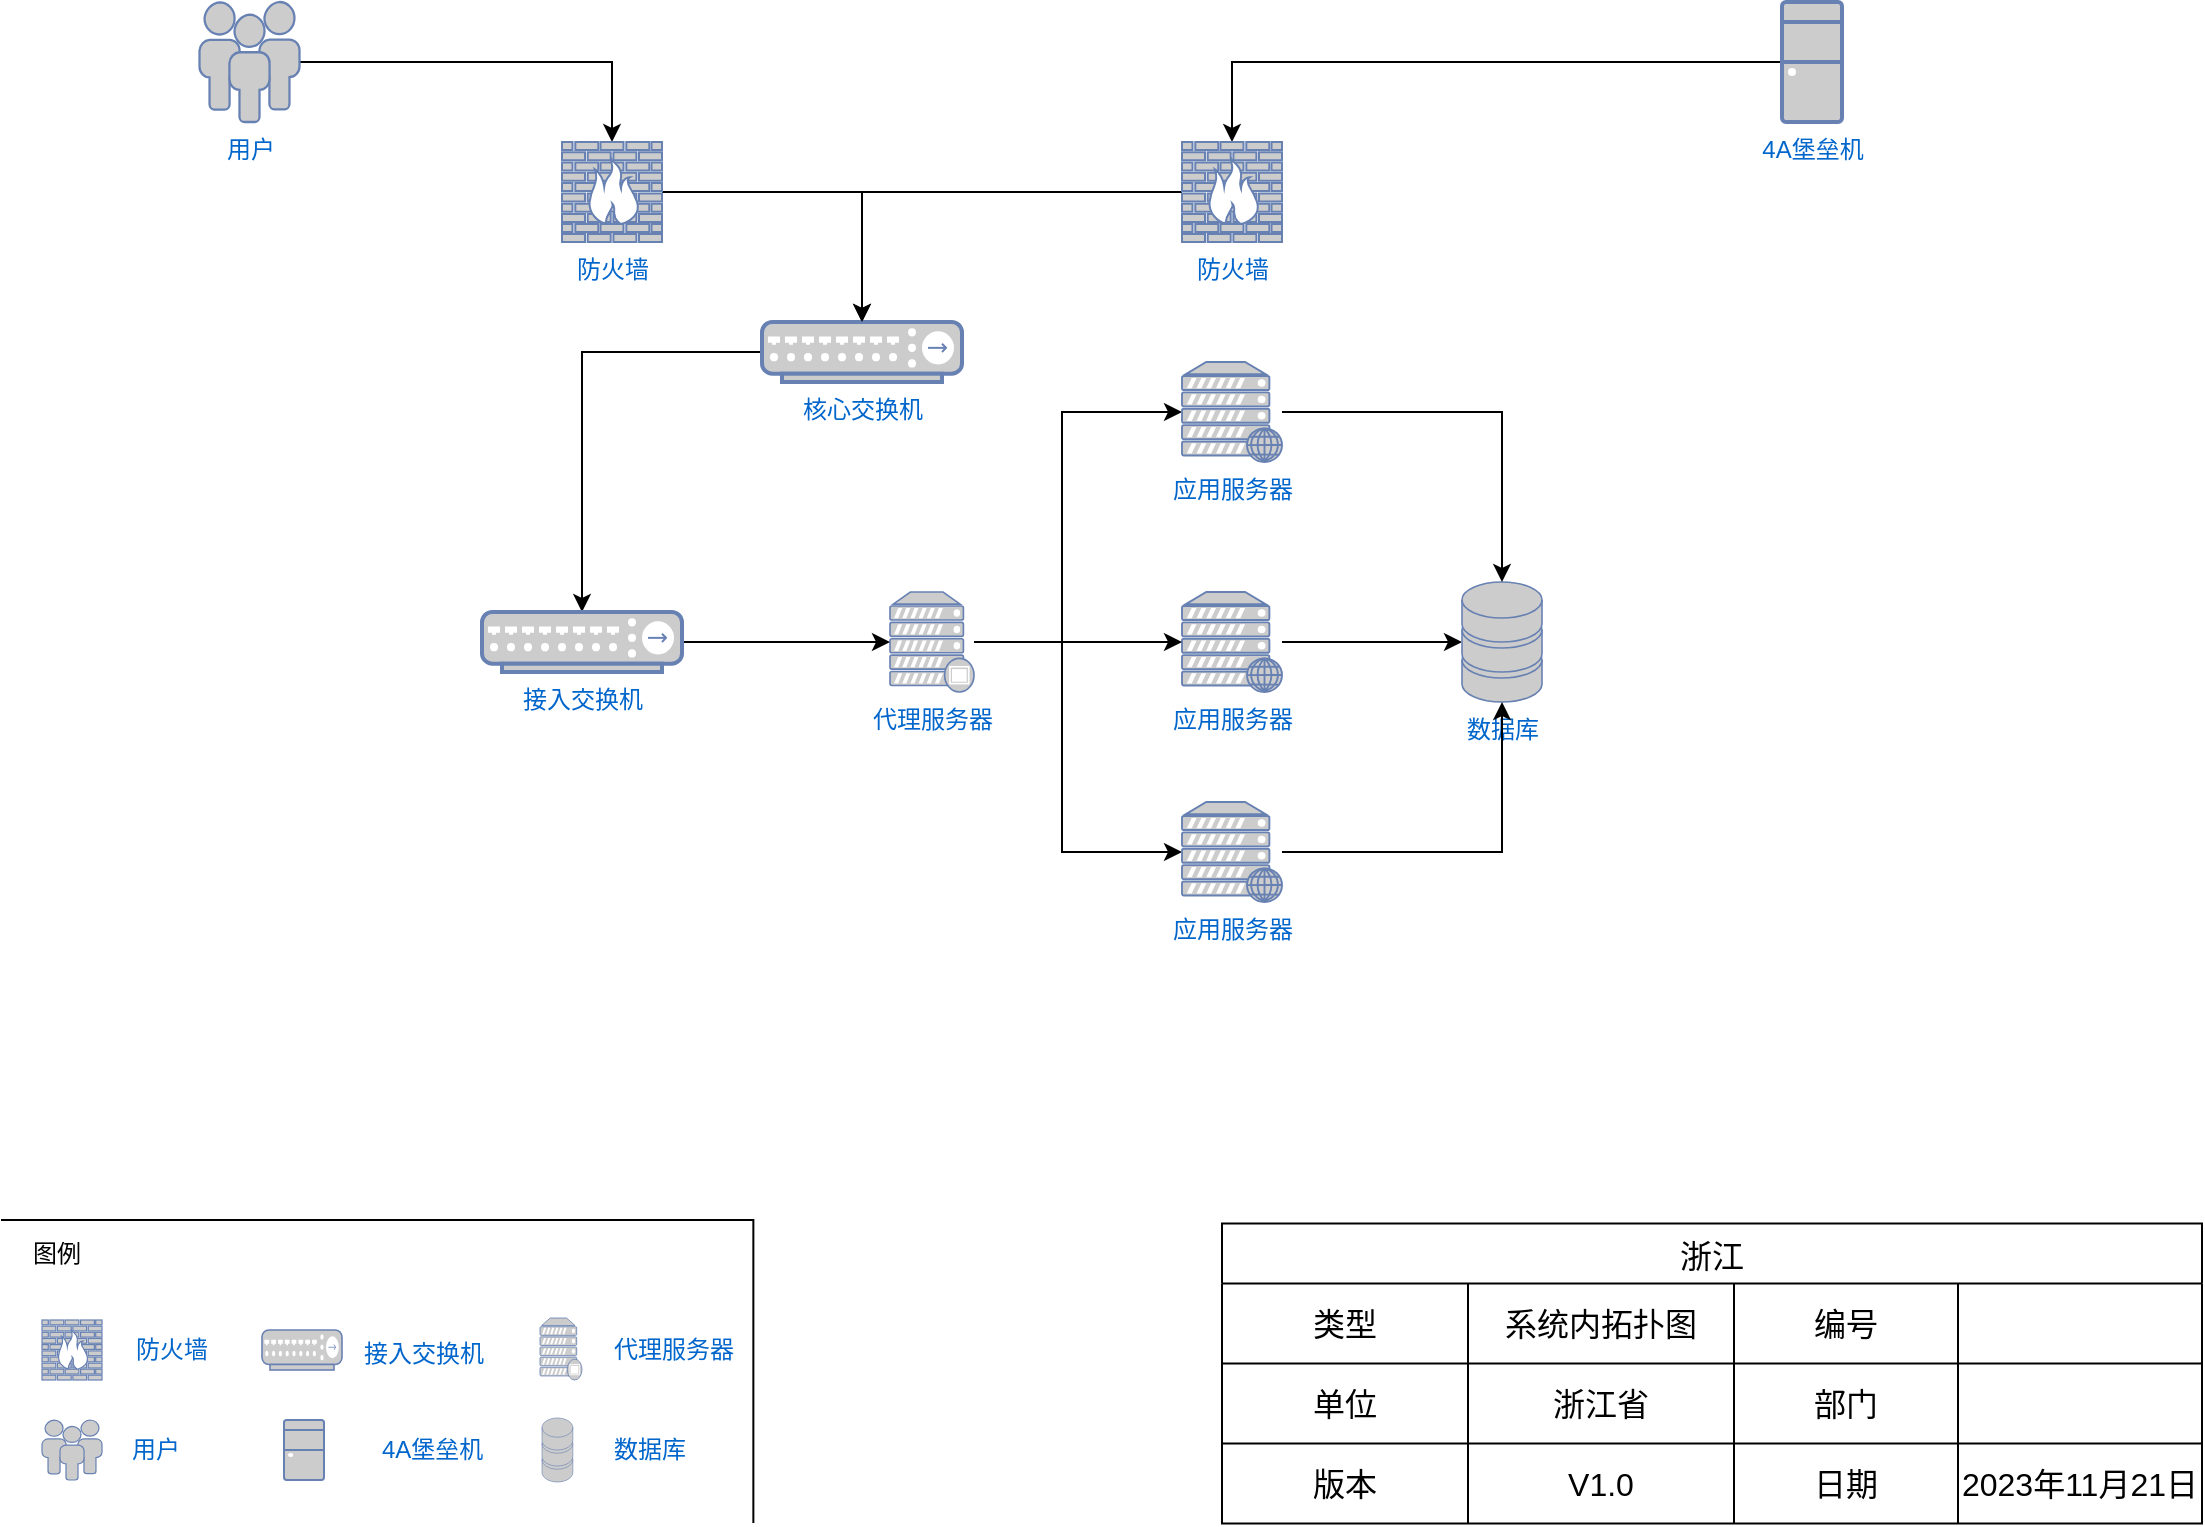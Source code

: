 <mxfile version="22.1.3" type="github">
  <diagram name="Page-1" id="N03-g4pvV7ls1qnGNdEI">
    <mxGraphModel dx="1296" dy="760" grid="1" gridSize="10" guides="1" tooltips="1" connect="1" arrows="1" fold="1" page="1" pageScale="1" pageWidth="1100" pageHeight="850" math="0" shadow="0">
      <root>
        <mxCell id="0" />
        <mxCell id="1" parent="0" />
        <mxCell id="nzaEZpmG-VRNUWLQHmew-19" value="" style="edgeStyle=orthogonalEdgeStyle;rounded=0;orthogonalLoop=1;jettySize=auto;html=1;" edge="1" parent="1" source="nzaEZpmG-VRNUWLQHmew-1" target="nzaEZpmG-VRNUWLQHmew-4">
          <mxGeometry relative="1" as="geometry" />
        </mxCell>
        <mxCell id="nzaEZpmG-VRNUWLQHmew-1" value="用户" style="fontColor=#0066CC;verticalAlign=top;verticalLabelPosition=bottom;labelPosition=center;align=center;html=1;outlineConnect=0;fillColor=#CCCCCC;strokeColor=#6881B3;gradientColor=none;gradientDirection=north;strokeWidth=2;shape=mxgraph.networks.users;" vertex="1" parent="1">
          <mxGeometry x="98.75" y="89" width="50" height="60" as="geometry" />
        </mxCell>
        <mxCell id="nzaEZpmG-VRNUWLQHmew-16" value="" style="edgeStyle=orthogonalEdgeStyle;rounded=0;orthogonalLoop=1;jettySize=auto;html=1;" edge="1" parent="1" source="nzaEZpmG-VRNUWLQHmew-2" target="nzaEZpmG-VRNUWLQHmew-3">
          <mxGeometry relative="1" as="geometry" />
        </mxCell>
        <mxCell id="nzaEZpmG-VRNUWLQHmew-2" value="应用服务器" style="fontColor=#0066CC;verticalAlign=top;verticalLabelPosition=bottom;labelPosition=center;align=center;html=1;outlineConnect=0;fillColor=#CCCCCC;strokeColor=#6881B3;gradientColor=none;gradientDirection=north;strokeWidth=2;shape=mxgraph.networks.web_server;" vertex="1" parent="1">
          <mxGeometry x="590" y="384" width="50" height="50" as="geometry" />
        </mxCell>
        <mxCell id="nzaEZpmG-VRNUWLQHmew-3" value="数据库" style="fontColor=#0066CC;verticalAlign=top;verticalLabelPosition=bottom;labelPosition=center;align=center;html=1;outlineConnect=0;fillColor=#CCCCCC;strokeColor=#6881B3;gradientColor=none;gradientDirection=north;strokeWidth=2;shape=mxgraph.networks.storage;" vertex="1" parent="1">
          <mxGeometry x="730" y="379" width="40" height="60" as="geometry" />
        </mxCell>
        <mxCell id="nzaEZpmG-VRNUWLQHmew-10" value="" style="edgeStyle=orthogonalEdgeStyle;rounded=0;orthogonalLoop=1;jettySize=auto;html=1;" edge="1" parent="1" source="nzaEZpmG-VRNUWLQHmew-4" target="nzaEZpmG-VRNUWLQHmew-92">
          <mxGeometry relative="1" as="geometry" />
        </mxCell>
        <mxCell id="nzaEZpmG-VRNUWLQHmew-4" value="防火墙" style="fontColor=#0066CC;verticalAlign=top;verticalLabelPosition=bottom;labelPosition=center;align=center;html=1;outlineConnect=0;fillColor=#CCCCCC;strokeColor=#6881B3;gradientColor=none;gradientDirection=north;strokeWidth=2;shape=mxgraph.networks.firewall;" vertex="1" parent="1">
          <mxGeometry x="280" y="159" width="50" height="50" as="geometry" />
        </mxCell>
        <mxCell id="nzaEZpmG-VRNUWLQHmew-98" value="" style="edgeStyle=orthogonalEdgeStyle;rounded=0;orthogonalLoop=1;jettySize=auto;html=1;" edge="1" parent="1" source="nzaEZpmG-VRNUWLQHmew-5" target="nzaEZpmG-VRNUWLQHmew-95">
          <mxGeometry relative="1" as="geometry" />
        </mxCell>
        <mxCell id="nzaEZpmG-VRNUWLQHmew-5" value="4A堡垒机" style="fontColor=#0066CC;verticalAlign=top;verticalLabelPosition=bottom;labelPosition=center;align=center;html=1;outlineConnect=0;fillColor=#CCCCCC;strokeColor=#6881B3;gradientColor=none;gradientDirection=north;strokeWidth=2;shape=mxgraph.networks.desktop_pc;" vertex="1" parent="1">
          <mxGeometry x="890" y="89" width="30" height="60" as="geometry" />
        </mxCell>
        <mxCell id="nzaEZpmG-VRNUWLQHmew-11" value="" style="edgeStyle=orthogonalEdgeStyle;rounded=0;orthogonalLoop=1;jettySize=auto;html=1;" edge="1" parent="1" source="nzaEZpmG-VRNUWLQHmew-6" target="nzaEZpmG-VRNUWLQHmew-2">
          <mxGeometry relative="1" as="geometry" />
        </mxCell>
        <mxCell id="nzaEZpmG-VRNUWLQHmew-12" value="" style="edgeStyle=orthogonalEdgeStyle;rounded=0;orthogonalLoop=1;jettySize=auto;html=1;" edge="1" parent="1" source="nzaEZpmG-VRNUWLQHmew-6" target="nzaEZpmG-VRNUWLQHmew-9">
          <mxGeometry relative="1" as="geometry">
            <Array as="points">
              <mxPoint x="530" y="409" />
              <mxPoint x="530" y="294" />
            </Array>
          </mxGeometry>
        </mxCell>
        <mxCell id="nzaEZpmG-VRNUWLQHmew-14" value="" style="edgeStyle=orthogonalEdgeStyle;rounded=0;orthogonalLoop=1;jettySize=auto;html=1;" edge="1" parent="1" source="nzaEZpmG-VRNUWLQHmew-6" target="nzaEZpmG-VRNUWLQHmew-8">
          <mxGeometry relative="1" as="geometry">
            <Array as="points">
              <mxPoint x="530" y="409" />
              <mxPoint x="530" y="514" />
            </Array>
          </mxGeometry>
        </mxCell>
        <mxCell id="nzaEZpmG-VRNUWLQHmew-6" value="代理服务器" style="fontColor=#0066CC;verticalAlign=top;verticalLabelPosition=bottom;labelPosition=center;align=center;html=1;outlineConnect=0;fillColor=#CCCCCC;strokeColor=#6881B3;gradientColor=none;gradientDirection=north;strokeWidth=2;shape=mxgraph.networks.proxy_server;" vertex="1" parent="1">
          <mxGeometry x="444" y="384" width="42" height="50" as="geometry" />
        </mxCell>
        <mxCell id="nzaEZpmG-VRNUWLQHmew-17" value="" style="edgeStyle=orthogonalEdgeStyle;rounded=0;orthogonalLoop=1;jettySize=auto;html=1;" edge="1" parent="1" source="nzaEZpmG-VRNUWLQHmew-8" target="nzaEZpmG-VRNUWLQHmew-3">
          <mxGeometry relative="1" as="geometry" />
        </mxCell>
        <mxCell id="nzaEZpmG-VRNUWLQHmew-8" value="应用服务器" style="fontColor=#0066CC;verticalAlign=top;verticalLabelPosition=bottom;labelPosition=center;align=center;html=1;outlineConnect=0;fillColor=#CCCCCC;strokeColor=#6881B3;gradientColor=none;gradientDirection=north;strokeWidth=2;shape=mxgraph.networks.web_server;" vertex="1" parent="1">
          <mxGeometry x="590" y="489" width="50" height="50" as="geometry" />
        </mxCell>
        <mxCell id="nzaEZpmG-VRNUWLQHmew-15" value="" style="edgeStyle=orthogonalEdgeStyle;rounded=0;orthogonalLoop=1;jettySize=auto;html=1;" edge="1" parent="1" source="nzaEZpmG-VRNUWLQHmew-9" target="nzaEZpmG-VRNUWLQHmew-3">
          <mxGeometry relative="1" as="geometry" />
        </mxCell>
        <mxCell id="nzaEZpmG-VRNUWLQHmew-9" value="应用服务器" style="fontColor=#0066CC;verticalAlign=top;verticalLabelPosition=bottom;labelPosition=center;align=center;html=1;outlineConnect=0;fillColor=#CCCCCC;strokeColor=#6881B3;gradientColor=none;gradientDirection=north;strokeWidth=2;shape=mxgraph.networks.web_server;" vertex="1" parent="1">
          <mxGeometry x="590" y="269" width="50" height="50" as="geometry" />
        </mxCell>
        <mxCell id="nzaEZpmG-VRNUWLQHmew-25" value="浙江" style="shape=table;startSize=30;container=1;collapsible=0;childLayout=tableLayout;strokeColor=default;fontSize=16;shadow=0;rowLines=1;fixedRows=0;movable=1;resizable=1;rotatable=1;deletable=1;editable=1;locked=0;connectable=1;metaEdit=0;arcSize=15;" vertex="1" parent="1">
          <mxGeometry x="610" y="699.75" width="490" height="150" as="geometry" />
        </mxCell>
        <mxCell id="nzaEZpmG-VRNUWLQHmew-26" value="" style="shape=tableRow;horizontal=0;startSize=0;swimlaneHead=0;swimlaneBody=0;strokeColor=inherit;top=0;left=0;bottom=0;right=0;collapsible=0;dropTarget=0;fillColor=none;points=[[0,0.5],[1,0.5]];portConstraint=eastwest;fontSize=16;" vertex="1" parent="nzaEZpmG-VRNUWLQHmew-25">
          <mxGeometry y="30" width="490" height="40" as="geometry" />
        </mxCell>
        <mxCell id="nzaEZpmG-VRNUWLQHmew-82" value="类型" style="shape=partialRectangle;html=1;whiteSpace=wrap;connectable=0;strokeColor=inherit;overflow=hidden;fillColor=none;top=0;left=0;bottom=0;right=0;pointerEvents=1;fontSize=16;" vertex="1" parent="nzaEZpmG-VRNUWLQHmew-26">
          <mxGeometry width="123" height="40" as="geometry">
            <mxRectangle width="123" height="40" as="alternateBounds" />
          </mxGeometry>
        </mxCell>
        <mxCell id="nzaEZpmG-VRNUWLQHmew-27" value="系统内拓扑图" style="shape=partialRectangle;html=1;whiteSpace=wrap;connectable=0;strokeColor=inherit;overflow=hidden;fillColor=none;top=0;left=0;bottom=0;right=0;pointerEvents=1;fontSize=16;" vertex="1" parent="nzaEZpmG-VRNUWLQHmew-26">
          <mxGeometry x="123" width="133" height="40" as="geometry">
            <mxRectangle width="133" height="40" as="alternateBounds" />
          </mxGeometry>
        </mxCell>
        <mxCell id="nzaEZpmG-VRNUWLQHmew-28" value="编号" style="shape=partialRectangle;html=1;whiteSpace=wrap;connectable=0;strokeColor=inherit;overflow=hidden;fillColor=none;top=0;left=0;bottom=0;right=0;pointerEvents=1;fontSize=16;" vertex="1" parent="nzaEZpmG-VRNUWLQHmew-26">
          <mxGeometry x="256" width="112" height="40" as="geometry">
            <mxRectangle width="112" height="40" as="alternateBounds" />
          </mxGeometry>
        </mxCell>
        <mxCell id="nzaEZpmG-VRNUWLQHmew-29" value="" style="shape=partialRectangle;html=1;whiteSpace=wrap;connectable=0;strokeColor=inherit;overflow=hidden;fillColor=none;top=0;left=0;bottom=0;right=0;pointerEvents=1;fontSize=16;" vertex="1" parent="nzaEZpmG-VRNUWLQHmew-26">
          <mxGeometry x="368" width="122" height="40" as="geometry">
            <mxRectangle width="122" height="40" as="alternateBounds" />
          </mxGeometry>
        </mxCell>
        <mxCell id="nzaEZpmG-VRNUWLQHmew-34" value="" style="shape=tableRow;horizontal=0;startSize=0;swimlaneHead=0;swimlaneBody=0;strokeColor=inherit;top=0;left=0;bottom=0;right=0;collapsible=0;dropTarget=0;fillColor=none;points=[[0,0.5],[1,0.5]];portConstraint=eastwest;fontSize=16;" vertex="1" parent="nzaEZpmG-VRNUWLQHmew-25">
          <mxGeometry y="70" width="490" height="40" as="geometry" />
        </mxCell>
        <mxCell id="nzaEZpmG-VRNUWLQHmew-83" value="单位" style="shape=partialRectangle;html=1;whiteSpace=wrap;connectable=0;strokeColor=inherit;overflow=hidden;fillColor=none;top=0;left=0;bottom=0;right=0;pointerEvents=1;fontSize=16;" vertex="1" parent="nzaEZpmG-VRNUWLQHmew-34">
          <mxGeometry width="123" height="40" as="geometry">
            <mxRectangle width="123" height="40" as="alternateBounds" />
          </mxGeometry>
        </mxCell>
        <mxCell id="nzaEZpmG-VRNUWLQHmew-35" value="浙江省" style="shape=partialRectangle;html=1;whiteSpace=wrap;connectable=0;strokeColor=inherit;overflow=hidden;fillColor=none;top=0;left=0;bottom=0;right=0;pointerEvents=1;fontSize=16;" vertex="1" parent="nzaEZpmG-VRNUWLQHmew-34">
          <mxGeometry x="123" width="133" height="40" as="geometry">
            <mxRectangle width="133" height="40" as="alternateBounds" />
          </mxGeometry>
        </mxCell>
        <mxCell id="nzaEZpmG-VRNUWLQHmew-36" value="部门" style="shape=partialRectangle;html=1;whiteSpace=wrap;connectable=0;strokeColor=inherit;overflow=hidden;fillColor=none;top=0;left=0;bottom=0;right=0;pointerEvents=1;fontSize=16;" vertex="1" parent="nzaEZpmG-VRNUWLQHmew-34">
          <mxGeometry x="256" width="112" height="40" as="geometry">
            <mxRectangle width="112" height="40" as="alternateBounds" />
          </mxGeometry>
        </mxCell>
        <mxCell id="nzaEZpmG-VRNUWLQHmew-37" value="" style="shape=partialRectangle;html=1;whiteSpace=wrap;connectable=0;strokeColor=inherit;overflow=hidden;fillColor=none;top=0;left=0;bottom=0;right=0;pointerEvents=1;fontSize=16;" vertex="1" parent="nzaEZpmG-VRNUWLQHmew-34">
          <mxGeometry x="368" width="122" height="40" as="geometry">
            <mxRectangle width="122" height="40" as="alternateBounds" />
          </mxGeometry>
        </mxCell>
        <mxCell id="nzaEZpmG-VRNUWLQHmew-30" value="" style="shape=tableRow;horizontal=0;startSize=0;swimlaneHead=0;swimlaneBody=0;strokeColor=inherit;top=0;left=0;bottom=0;right=0;collapsible=0;dropTarget=0;fillColor=none;points=[[0,0.5],[1,0.5]];portConstraint=eastwest;fontSize=16;" vertex="1" parent="nzaEZpmG-VRNUWLQHmew-25">
          <mxGeometry y="110" width="490" height="40" as="geometry" />
        </mxCell>
        <mxCell id="nzaEZpmG-VRNUWLQHmew-84" value="版本" style="shape=partialRectangle;html=1;whiteSpace=wrap;connectable=0;strokeColor=inherit;overflow=hidden;fillColor=none;top=0;left=0;bottom=0;right=0;pointerEvents=1;fontSize=16;" vertex="1" parent="nzaEZpmG-VRNUWLQHmew-30">
          <mxGeometry width="123" height="40" as="geometry">
            <mxRectangle width="123" height="40" as="alternateBounds" />
          </mxGeometry>
        </mxCell>
        <mxCell id="nzaEZpmG-VRNUWLQHmew-31" value="V1.0" style="shape=partialRectangle;html=1;whiteSpace=wrap;connectable=0;strokeColor=inherit;overflow=hidden;fillColor=none;top=0;left=0;bottom=0;right=0;pointerEvents=1;fontSize=16;" vertex="1" parent="nzaEZpmG-VRNUWLQHmew-30">
          <mxGeometry x="123" width="133" height="40" as="geometry">
            <mxRectangle width="133" height="40" as="alternateBounds" />
          </mxGeometry>
        </mxCell>
        <mxCell id="nzaEZpmG-VRNUWLQHmew-32" value="日期" style="shape=partialRectangle;html=1;whiteSpace=wrap;connectable=0;strokeColor=inherit;overflow=hidden;fillColor=none;top=0;left=0;bottom=0;right=0;pointerEvents=1;fontSize=16;" vertex="1" parent="nzaEZpmG-VRNUWLQHmew-30">
          <mxGeometry x="256" width="112" height="40" as="geometry">
            <mxRectangle width="112" height="40" as="alternateBounds" />
          </mxGeometry>
        </mxCell>
        <mxCell id="nzaEZpmG-VRNUWLQHmew-33" value="2023年11月21日" style="shape=partialRectangle;html=1;whiteSpace=wrap;connectable=0;strokeColor=inherit;overflow=hidden;fillColor=none;top=0;left=0;bottom=0;right=0;pointerEvents=1;fontSize=16;" vertex="1" parent="nzaEZpmG-VRNUWLQHmew-30">
          <mxGeometry x="368" width="122" height="40" as="geometry">
            <mxRectangle width="122" height="40" as="alternateBounds" />
          </mxGeometry>
        </mxCell>
        <mxCell id="nzaEZpmG-VRNUWLQHmew-91" value="" style="shape=partialRectangle;whiteSpace=wrap;html=1;top=0;left=0;fillColor=none;noLabel=0;rotation=-90;" vertex="1" parent="1">
          <mxGeometry x="112.34" y="585.67" width="151" height="375.68" as="geometry" />
        </mxCell>
        <mxCell id="nzaEZpmG-VRNUWLQHmew-103" value="" style="edgeStyle=orthogonalEdgeStyle;rounded=0;orthogonalLoop=1;jettySize=auto;html=1;" edge="1" parent="1" source="nzaEZpmG-VRNUWLQHmew-92" target="nzaEZpmG-VRNUWLQHmew-100">
          <mxGeometry relative="1" as="geometry" />
        </mxCell>
        <mxCell id="nzaEZpmG-VRNUWLQHmew-92" value="核心交换机" style="fontColor=#0066CC;verticalAlign=top;verticalLabelPosition=bottom;labelPosition=center;align=center;html=1;outlineConnect=0;fillColor=#CCCCCC;strokeColor=#6881B3;gradientColor=none;gradientDirection=north;strokeWidth=2;shape=mxgraph.networks.hub;" vertex="1" parent="1">
          <mxGeometry x="380" y="249" width="100" height="30" as="geometry" />
        </mxCell>
        <mxCell id="nzaEZpmG-VRNUWLQHmew-99" value="" style="edgeStyle=orthogonalEdgeStyle;rounded=0;orthogonalLoop=1;jettySize=auto;html=1;" edge="1" parent="1" source="nzaEZpmG-VRNUWLQHmew-95" target="nzaEZpmG-VRNUWLQHmew-92">
          <mxGeometry relative="1" as="geometry" />
        </mxCell>
        <mxCell id="nzaEZpmG-VRNUWLQHmew-95" value="防火墙" style="fontColor=#0066CC;verticalAlign=top;verticalLabelPosition=bottom;labelPosition=center;align=center;html=1;outlineConnect=0;fillColor=#CCCCCC;strokeColor=#6881B3;gradientColor=none;gradientDirection=north;strokeWidth=2;shape=mxgraph.networks.firewall;" vertex="1" parent="1">
          <mxGeometry x="590" y="159" width="50" height="50" as="geometry" />
        </mxCell>
        <mxCell id="nzaEZpmG-VRNUWLQHmew-101" value="" style="edgeStyle=orthogonalEdgeStyle;rounded=0;orthogonalLoop=1;jettySize=auto;html=1;" edge="1" parent="1" source="nzaEZpmG-VRNUWLQHmew-100" target="nzaEZpmG-VRNUWLQHmew-6">
          <mxGeometry relative="1" as="geometry" />
        </mxCell>
        <mxCell id="nzaEZpmG-VRNUWLQHmew-100" value="接入交换机" style="fontColor=#0066CC;verticalAlign=top;verticalLabelPosition=bottom;labelPosition=center;align=center;html=1;outlineConnect=0;fillColor=#CCCCCC;strokeColor=#6881B3;gradientColor=none;gradientDirection=north;strokeWidth=2;shape=mxgraph.networks.hub;" vertex="1" parent="1">
          <mxGeometry x="240" y="394" width="100" height="30" as="geometry" />
        </mxCell>
        <mxCell id="nzaEZpmG-VRNUWLQHmew-104" value="防火墙" style="fontColor=#0066CC;verticalAlign=middle;verticalLabelPosition=middle;labelPosition=right;align=left;html=1;outlineConnect=0;fillColor=#CCCCCC;strokeColor=#6881B3;gradientColor=none;gradientDirection=north;strokeWidth=2;shape=mxgraph.networks.firewall;noLabel=0;fontSize=12;spacingLeft=15;" vertex="1" parent="1">
          <mxGeometry x="20" y="748" width="30" height="30" as="geometry" />
        </mxCell>
        <mxCell id="nzaEZpmG-VRNUWLQHmew-105" value="接入交换机" style="fontColor=#0066CC;verticalAlign=middle;verticalLabelPosition=middle;labelPosition=right;align=left;html=1;outlineConnect=0;fillColor=#CCCCCC;strokeColor=#6881B3;gradientColor=none;gradientDirection=north;strokeWidth=2;shape=mxgraph.networks.hub;spacingLeft=9;spacingBottom=-3;spacingRight=8;" vertex="1" parent="1">
          <mxGeometry x="130" y="753" width="40" height="20" as="geometry" />
        </mxCell>
        <mxCell id="nzaEZpmG-VRNUWLQHmew-106" value="用户" style="fontColor=#0066CC;verticalAlign=middle;verticalLabelPosition=middle;labelPosition=right;align=left;html=1;outlineConnect=0;fillColor=#CCCCCC;strokeColor=#6881B3;gradientColor=none;gradientDirection=north;strokeWidth=2;shape=mxgraph.networks.users;spacingLeft=13;" vertex="1" parent="1">
          <mxGeometry x="20" y="798" width="30" height="30" as="geometry" />
        </mxCell>
        <mxCell id="nzaEZpmG-VRNUWLQHmew-109" value="4A堡垒机" style="fontColor=#0066CC;verticalAlign=middle;verticalLabelPosition=middle;labelPosition=right;align=left;html=1;outlineConnect=0;fillColor=#CCCCCC;strokeColor=#6881B3;gradientColor=none;gradientDirection=north;strokeWidth=2;shape=mxgraph.networks.desktop_pc;spacingLeft=27;" vertex="1" parent="1">
          <mxGeometry x="141" y="798" width="20" height="30" as="geometry" />
        </mxCell>
        <mxCell id="nzaEZpmG-VRNUWLQHmew-111" value="图例" style="text;html=1;align=center;verticalAlign=middle;resizable=0;points=[];autosize=1;strokeColor=none;fillColor=none;" vertex="1" parent="1">
          <mxGeometry x="2" y="699.75" width="50" height="30" as="geometry" />
        </mxCell>
        <mxCell id="nzaEZpmG-VRNUWLQHmew-112" value="代理服务器" style="fontColor=#0066CC;verticalAlign=middle;verticalLabelPosition=middle;labelPosition=right;align=left;html=1;outlineConnect=0;fillColor=#CCCCCC;strokeColor=#6881B3;gradientColor=none;gradientDirection=north;strokeWidth=2;shape=mxgraph.networks.proxy_server;spacingLeft=14;" vertex="1" parent="1">
          <mxGeometry x="269" y="747" width="21" height="31" as="geometry" />
        </mxCell>
        <mxCell id="nzaEZpmG-VRNUWLQHmew-113" value="数据库" style="fontColor=#0066CC;verticalAlign=middle;verticalLabelPosition=middle;labelPosition=right;align=left;html=1;outlineConnect=0;fillColor=#CCCCCC;strokeColor=#6881B3;gradientColor=none;gradientDirection=north;strokeWidth=2;shape=mxgraph.networks.storage;spacingLeft=19;" vertex="1" parent="1">
          <mxGeometry x="270" y="797" width="15.42" height="32" as="geometry" />
        </mxCell>
      </root>
    </mxGraphModel>
  </diagram>
</mxfile>
